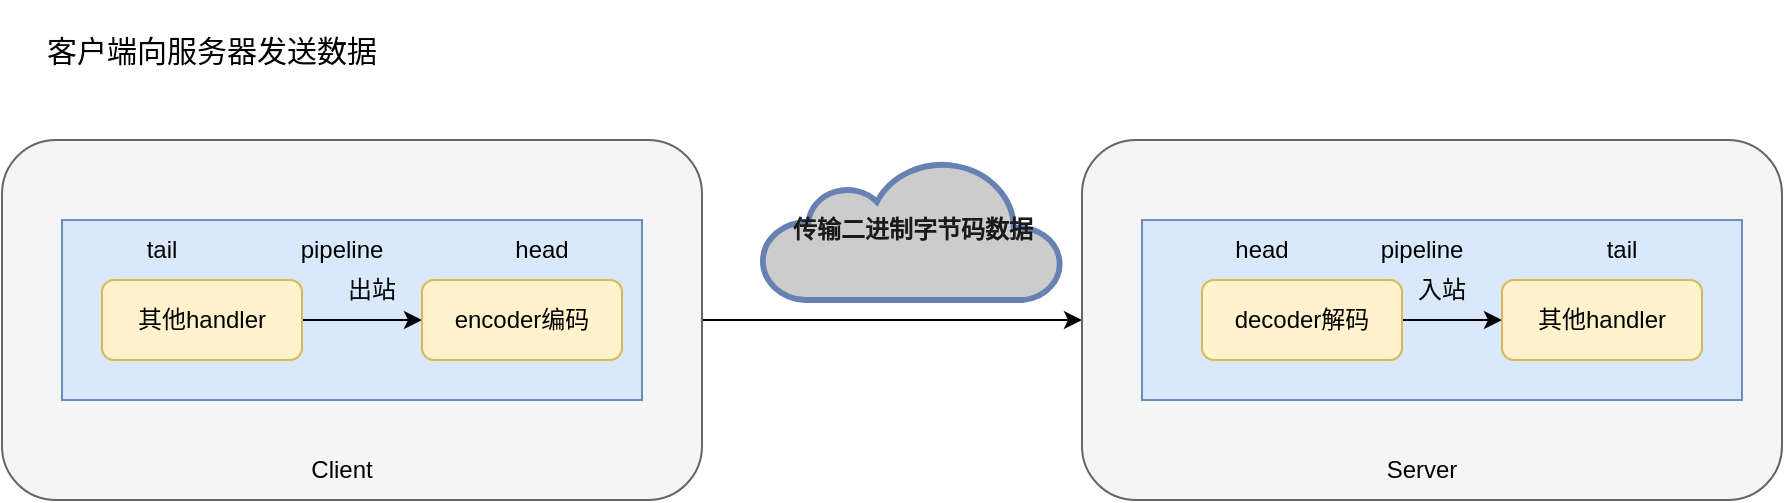 <mxfile version="22.1.0" type="github">
  <diagram name="第 1 页" id="vN0S-X7APB3E_091aDok">
    <mxGraphModel dx="1376" dy="732" grid="0" gridSize="10" guides="0" tooltips="1" connect="1" arrows="1" fold="1" page="0" pageScale="1" pageWidth="827" pageHeight="1169" math="0" shadow="0">
      <root>
        <mxCell id="0" />
        <mxCell id="1" parent="0" />
        <mxCell id="ogWCJvO38DTcTBOspfz0-30" style="edgeStyle=orthogonalEdgeStyle;rounded=0;orthogonalLoop=1;jettySize=auto;html=1;exitX=1;exitY=0.5;exitDx=0;exitDy=0;entryX=0;entryY=0.5;entryDx=0;entryDy=0;" edge="1" parent="1" source="ogWCJvO38DTcTBOspfz0-2" target="ogWCJvO38DTcTBOspfz0-23">
          <mxGeometry relative="1" as="geometry" />
        </mxCell>
        <mxCell id="ogWCJvO38DTcTBOspfz0-2" value="" style="rounded=1;whiteSpace=wrap;html=1;fillColor=#f5f5f5;fontColor=#333333;strokeColor=#666666;" vertex="1" parent="1">
          <mxGeometry x="41" y="263" width="350" height="180" as="geometry" />
        </mxCell>
        <mxCell id="ogWCJvO38DTcTBOspfz0-3" value="&lt;font color=&quot;#1a1a1a&quot;&gt;&lt;b&gt;传输二进制字节码数据&lt;/b&gt;&lt;/font&gt;" style="html=1;outlineConnect=0;fillColor=#CCCCCC;strokeColor=#6881B3;gradientColor=none;gradientDirection=north;strokeWidth=2;shape=mxgraph.networks.cloud;fontColor=#ffffff;" vertex="1" parent="1">
          <mxGeometry x="421" y="273" width="150" height="70" as="geometry" />
        </mxCell>
        <mxCell id="ogWCJvO38DTcTBOspfz0-4" value="" style="rounded=0;whiteSpace=wrap;html=1;fillColor=#dae8fc;strokeColor=#6c8ebf;" vertex="1" parent="1">
          <mxGeometry x="71" y="303" width="290" height="90" as="geometry" />
        </mxCell>
        <mxCell id="ogWCJvO38DTcTBOspfz0-8" value="Client" style="text;html=1;strokeColor=none;fillColor=none;align=center;verticalAlign=middle;whiteSpace=wrap;rounded=0;" vertex="1" parent="1">
          <mxGeometry x="181" y="413" width="60" height="30" as="geometry" />
        </mxCell>
        <mxCell id="ogWCJvO38DTcTBOspfz0-13" style="edgeStyle=orthogonalEdgeStyle;rounded=0;orthogonalLoop=1;jettySize=auto;html=1;exitX=1;exitY=0.5;exitDx=0;exitDy=0;entryX=0;entryY=0.5;entryDx=0;entryDy=0;" edge="1" parent="1" source="ogWCJvO38DTcTBOspfz0-10" target="ogWCJvO38DTcTBOspfz0-11">
          <mxGeometry relative="1" as="geometry" />
        </mxCell>
        <mxCell id="ogWCJvO38DTcTBOspfz0-10" value="其他handler" style="rounded=1;whiteSpace=wrap;html=1;fillColor=#fff2cc;strokeColor=#d6b656;" vertex="1" parent="1">
          <mxGeometry x="91" y="333" width="100" height="40" as="geometry" />
        </mxCell>
        <mxCell id="ogWCJvO38DTcTBOspfz0-11" value="encoder编码" style="rounded=1;whiteSpace=wrap;html=1;fillColor=#fff2cc;strokeColor=#d6b656;" vertex="1" parent="1">
          <mxGeometry x="251" y="333" width="100" height="40" as="geometry" />
        </mxCell>
        <mxCell id="ogWCJvO38DTcTBOspfz0-12" value="pipeline" style="text;html=1;strokeColor=none;fillColor=none;align=center;verticalAlign=middle;whiteSpace=wrap;rounded=0;" vertex="1" parent="1">
          <mxGeometry x="181" y="303" width="60" height="30" as="geometry" />
        </mxCell>
        <mxCell id="ogWCJvO38DTcTBOspfz0-23" value="" style="rounded=1;whiteSpace=wrap;html=1;fillColor=#f5f5f5;fontColor=#333333;strokeColor=#666666;" vertex="1" parent="1">
          <mxGeometry x="581" y="263" width="350" height="180" as="geometry" />
        </mxCell>
        <mxCell id="ogWCJvO38DTcTBOspfz0-24" value="" style="rounded=0;whiteSpace=wrap;html=1;fillColor=#dae8fc;strokeColor=#6c8ebf;" vertex="1" parent="1">
          <mxGeometry x="611" y="303" width="300" height="90" as="geometry" />
        </mxCell>
        <mxCell id="ogWCJvO38DTcTBOspfz0-25" value="Server" style="text;html=1;strokeColor=none;fillColor=none;align=center;verticalAlign=middle;whiteSpace=wrap;rounded=0;" vertex="1" parent="1">
          <mxGeometry x="721" y="413" width="60" height="30" as="geometry" />
        </mxCell>
        <mxCell id="ogWCJvO38DTcTBOspfz0-26" style="edgeStyle=orthogonalEdgeStyle;rounded=0;orthogonalLoop=1;jettySize=auto;html=1;exitX=1;exitY=0.5;exitDx=0;exitDy=0;entryX=0;entryY=0.5;entryDx=0;entryDy=0;" edge="1" parent="1" source="ogWCJvO38DTcTBOspfz0-27" target="ogWCJvO38DTcTBOspfz0-28">
          <mxGeometry relative="1" as="geometry" />
        </mxCell>
        <mxCell id="ogWCJvO38DTcTBOspfz0-27" value="decoder解码" style="rounded=1;whiteSpace=wrap;html=1;fillColor=#fff2cc;strokeColor=#d6b656;" vertex="1" parent="1">
          <mxGeometry x="641" y="333" width="100" height="40" as="geometry" />
        </mxCell>
        <mxCell id="ogWCJvO38DTcTBOspfz0-28" value="其他handler" style="rounded=1;whiteSpace=wrap;html=1;fillColor=#fff2cc;strokeColor=#d6b656;" vertex="1" parent="1">
          <mxGeometry x="791" y="333" width="100" height="40" as="geometry" />
        </mxCell>
        <mxCell id="ogWCJvO38DTcTBOspfz0-29" value="pipeline" style="text;html=1;strokeColor=none;fillColor=none;align=center;verticalAlign=middle;whiteSpace=wrap;rounded=0;" vertex="1" parent="1">
          <mxGeometry x="721" y="303" width="60" height="30" as="geometry" />
        </mxCell>
        <mxCell id="ogWCJvO38DTcTBOspfz0-32" value="tail" style="text;html=1;strokeColor=none;fillColor=none;align=center;verticalAlign=middle;whiteSpace=wrap;rounded=0;" vertex="1" parent="1">
          <mxGeometry x="91" y="303" width="60" height="30" as="geometry" />
        </mxCell>
        <mxCell id="ogWCJvO38DTcTBOspfz0-33" value="head" style="text;html=1;strokeColor=none;fillColor=none;align=center;verticalAlign=middle;whiteSpace=wrap;rounded=0;" vertex="1" parent="1">
          <mxGeometry x="281" y="303" width="60" height="30" as="geometry" />
        </mxCell>
        <mxCell id="ogWCJvO38DTcTBOspfz0-34" value="head" style="text;html=1;strokeColor=none;fillColor=none;align=center;verticalAlign=middle;whiteSpace=wrap;rounded=0;" vertex="1" parent="1">
          <mxGeometry x="641" y="303" width="60" height="30" as="geometry" />
        </mxCell>
        <mxCell id="ogWCJvO38DTcTBOspfz0-35" value="tail" style="text;html=1;strokeColor=none;fillColor=none;align=center;verticalAlign=middle;whiteSpace=wrap;rounded=0;" vertex="1" parent="1">
          <mxGeometry x="821" y="303" width="60" height="30" as="geometry" />
        </mxCell>
        <mxCell id="ogWCJvO38DTcTBOspfz0-36" value="出站" style="text;html=1;strokeColor=none;fillColor=none;align=center;verticalAlign=middle;whiteSpace=wrap;rounded=0;" vertex="1" parent="1">
          <mxGeometry x="196" y="323" width="60" height="30" as="geometry" />
        </mxCell>
        <mxCell id="ogWCJvO38DTcTBOspfz0-37" value="入站" style="text;html=1;strokeColor=none;fillColor=none;align=center;verticalAlign=middle;whiteSpace=wrap;rounded=0;" vertex="1" parent="1">
          <mxGeometry x="731" y="323" width="60" height="30" as="geometry" />
        </mxCell>
        <mxCell id="ogWCJvO38DTcTBOspfz0-38" value="客户端向服务器发送数据" style="text;html=1;strokeColor=none;fillColor=none;align=center;verticalAlign=middle;whiteSpace=wrap;rounded=0;strokeWidth=1;fontSize=15;" vertex="1" parent="1">
          <mxGeometry x="61" y="193" width="170" height="50" as="geometry" />
        </mxCell>
      </root>
    </mxGraphModel>
  </diagram>
</mxfile>
